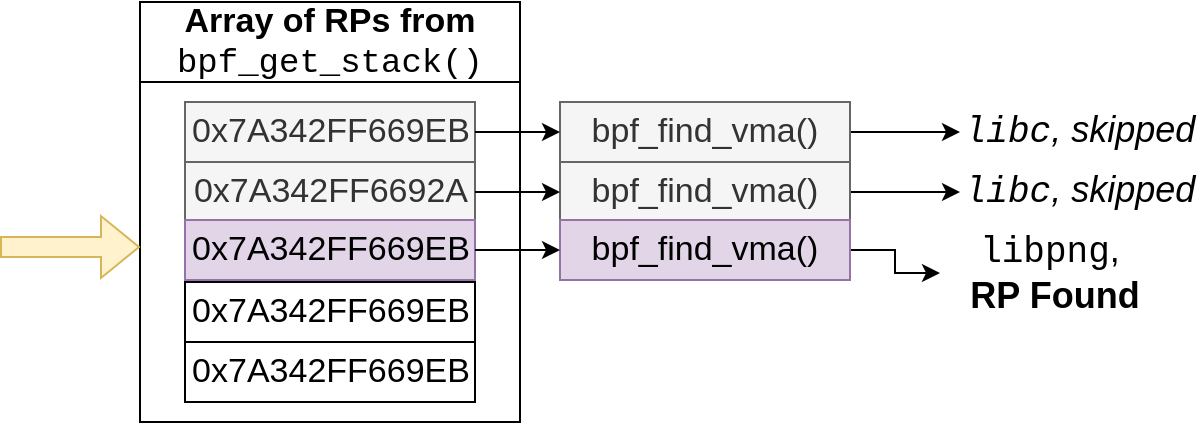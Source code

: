 <mxfile version="26.2.15">
  <diagram name="Page-1" id="tWgzAdI3QQmNZxRvzqAa">
    <mxGraphModel dx="1234" dy="917" grid="1" gridSize="10" guides="1" tooltips="1" connect="1" arrows="1" fold="1" page="1" pageScale="1" pageWidth="1169" pageHeight="827" math="0" shadow="0">
      <root>
        <mxCell id="0" />
        <mxCell id="1" parent="0" />
        <mxCell id="mMkqmVC8cNVeUdY0J543-37" value="Array of RPs from&lt;div&gt;&lt;span style=&quot;font-weight: normal;&quot;&gt;&lt;font face=&quot;Courier New&quot;&gt;bpf_get_stack()&lt;/font&gt;&lt;/span&gt;&lt;/div&gt;" style="swimlane;whiteSpace=wrap;html=1;startSize=40;fontSize=17;" vertex="1" parent="1">
          <mxGeometry x="140" y="20" width="190" height="210" as="geometry" />
        </mxCell>
        <mxCell id="mMkqmVC8cNVeUdY0J543-38" value="&lt;font style=&quot;font-size: 17px;&quot;&gt;0x7A342FF669EB&lt;/font&gt;" style="rounded=0;whiteSpace=wrap;html=1;fillColor=#f5f5f5;fontColor=#333333;strokeColor=#666666;" vertex="1" parent="mMkqmVC8cNVeUdY0J543-37">
          <mxGeometry x="22.5" y="50" width="145" height="30" as="geometry" />
        </mxCell>
        <mxCell id="mMkqmVC8cNVeUdY0J543-53" value="&lt;font style=&quot;font-size: 17px;&quot;&gt;0x7A342FF6692A&lt;/font&gt;" style="rounded=0;whiteSpace=wrap;html=1;fillColor=#f5f5f5;fontColor=#333333;strokeColor=#666666;" vertex="1" parent="mMkqmVC8cNVeUdY0J543-37">
          <mxGeometry x="22.5" y="80" width="145" height="30" as="geometry" />
        </mxCell>
        <mxCell id="mMkqmVC8cNVeUdY0J543-54" value="&lt;font style=&quot;font-size: 17px;&quot;&gt;0x7A342FF669EB&lt;/font&gt;" style="rounded=0;whiteSpace=wrap;html=1;fillColor=#e1d5e7;strokeColor=#9673a6;" vertex="1" parent="mMkqmVC8cNVeUdY0J543-37">
          <mxGeometry x="22.5" y="109" width="145" height="30" as="geometry" />
        </mxCell>
        <mxCell id="mMkqmVC8cNVeUdY0J543-55" value="&lt;font style=&quot;font-size: 17px;&quot;&gt;0x7A342FF669EB&lt;/font&gt;" style="rounded=0;whiteSpace=wrap;html=1;" vertex="1" parent="mMkqmVC8cNVeUdY0J543-37">
          <mxGeometry x="22.5" y="140" width="145" height="30" as="geometry" />
        </mxCell>
        <mxCell id="mMkqmVC8cNVeUdY0J543-56" value="&lt;font style=&quot;font-size: 17px;&quot;&gt;0x7A342FF669EB&lt;/font&gt;" style="rounded=0;whiteSpace=wrap;html=1;" vertex="1" parent="mMkqmVC8cNVeUdY0J543-37">
          <mxGeometry x="22.5" y="170" width="145" height="30" as="geometry" />
        </mxCell>
        <mxCell id="mMkqmVC8cNVeUdY0J543-57" value="" style="shape=flexArrow;endArrow=classic;html=1;rounded=0;fillColor=#fff2cc;strokeColor=#d6b656;" edge="1" parent="1">
          <mxGeometry width="50" height="50" relative="1" as="geometry">
            <mxPoint x="70" y="142.5" as="sourcePoint" />
            <mxPoint x="140" y="142.5" as="targetPoint" />
          </mxGeometry>
        </mxCell>
        <mxCell id="mMkqmVC8cNVeUdY0J543-58" value="libc&lt;font face=&quot;Helvetica&quot;&gt;, skipped&lt;/font&gt;" style="text;html=1;align=center;verticalAlign=middle;whiteSpace=wrap;rounded=0;fontSize=18;fontStyle=2;fontFamily=Courier New;" vertex="1" parent="1">
          <mxGeometry x="550" y="70" width="120" height="30" as="geometry" />
        </mxCell>
        <mxCell id="mMkqmVC8cNVeUdY0J543-60" value="&lt;span style=&quot;font-style: normal;&quot;&gt;libpng&lt;font face=&quot;Helvetica&quot;&gt;,&lt;/font&gt;&lt;/span&gt;&lt;div&gt;&lt;span style=&quot;font-style: normal;&quot;&gt;&lt;font face=&quot;Helvetica&quot;&gt;&amp;nbsp;&lt;b&gt;RP Found&lt;/b&gt;&lt;/font&gt;&lt;/span&gt;&lt;/div&gt;" style="text;html=1;align=center;verticalAlign=middle;whiteSpace=wrap;rounded=0;fontSize=18;fontStyle=2;fontFamily=Courier New;" vertex="1" parent="1">
          <mxGeometry x="540" y="130" width="110" height="51" as="geometry" />
        </mxCell>
        <mxCell id="mMkqmVC8cNVeUdY0J543-68" value="libc&lt;font face=&quot;Helvetica&quot;&gt;, skipped&lt;/font&gt;" style="text;html=1;align=center;verticalAlign=middle;whiteSpace=wrap;rounded=0;fontSize=18;fontStyle=2;fontFamily=Courier New;" vertex="1" parent="1">
          <mxGeometry x="550" y="100" width="120" height="30" as="geometry" />
        </mxCell>
        <mxCell id="mMkqmVC8cNVeUdY0J543-77" style="edgeStyle=orthogonalEdgeStyle;rounded=0;orthogonalLoop=1;jettySize=auto;html=1;exitX=1;exitY=0.5;exitDx=0;exitDy=0;" edge="1" parent="1" source="mMkqmVC8cNVeUdY0J543-71" target="mMkqmVC8cNVeUdY0J543-58">
          <mxGeometry relative="1" as="geometry" />
        </mxCell>
        <mxCell id="mMkqmVC8cNVeUdY0J543-71" value="&lt;font style=&quot;font-size: 17px;&quot;&gt;bpf_find_vma()&lt;/font&gt;" style="rounded=0;whiteSpace=wrap;html=1;fillColor=#f5f5f5;fontColor=#333333;strokeColor=#666666;" vertex="1" parent="1">
          <mxGeometry x="350" y="70" width="145" height="30" as="geometry" />
        </mxCell>
        <mxCell id="mMkqmVC8cNVeUdY0J543-79" style="edgeStyle=orthogonalEdgeStyle;rounded=0;orthogonalLoop=1;jettySize=auto;html=1;exitX=1;exitY=0.5;exitDx=0;exitDy=0;entryX=0;entryY=0.5;entryDx=0;entryDy=0;" edge="1" parent="1" source="mMkqmVC8cNVeUdY0J543-72" target="mMkqmVC8cNVeUdY0J543-68">
          <mxGeometry relative="1" as="geometry" />
        </mxCell>
        <mxCell id="mMkqmVC8cNVeUdY0J543-72" value="&lt;font style=&quot;font-size: 17px;&quot;&gt;bpf_find_vma()&lt;/font&gt;" style="rounded=0;whiteSpace=wrap;html=1;fillColor=#f5f5f5;fontColor=#333333;strokeColor=#666666;" vertex="1" parent="1">
          <mxGeometry x="350" y="100" width="145" height="30" as="geometry" />
        </mxCell>
        <mxCell id="mMkqmVC8cNVeUdY0J543-80" style="edgeStyle=orthogonalEdgeStyle;rounded=0;orthogonalLoop=1;jettySize=auto;html=1;exitX=1;exitY=0.5;exitDx=0;exitDy=0;entryX=0;entryY=0.5;entryDx=0;entryDy=0;" edge="1" parent="1" source="mMkqmVC8cNVeUdY0J543-73" target="mMkqmVC8cNVeUdY0J543-60">
          <mxGeometry relative="1" as="geometry" />
        </mxCell>
        <mxCell id="mMkqmVC8cNVeUdY0J543-73" value="&lt;font style=&quot;font-size: 17px;&quot;&gt;bpf_find_vma()&lt;/font&gt;" style="rounded=0;whiteSpace=wrap;html=1;fillColor=#e1d5e7;strokeColor=#9673a6;" vertex="1" parent="1">
          <mxGeometry x="350" y="129" width="145" height="30" as="geometry" />
        </mxCell>
        <mxCell id="mMkqmVC8cNVeUdY0J543-74" style="edgeStyle=orthogonalEdgeStyle;rounded=0;orthogonalLoop=1;jettySize=auto;html=1;exitX=1;exitY=0.5;exitDx=0;exitDy=0;entryX=0;entryY=0.5;entryDx=0;entryDy=0;" edge="1" parent="1" source="mMkqmVC8cNVeUdY0J543-38" target="mMkqmVC8cNVeUdY0J543-71">
          <mxGeometry relative="1" as="geometry" />
        </mxCell>
        <mxCell id="mMkqmVC8cNVeUdY0J543-75" style="edgeStyle=orthogonalEdgeStyle;rounded=0;orthogonalLoop=1;jettySize=auto;html=1;exitX=1;exitY=0.5;exitDx=0;exitDy=0;entryX=0;entryY=0.5;entryDx=0;entryDy=0;" edge="1" parent="1" source="mMkqmVC8cNVeUdY0J543-53" target="mMkqmVC8cNVeUdY0J543-72">
          <mxGeometry relative="1" as="geometry" />
        </mxCell>
        <mxCell id="mMkqmVC8cNVeUdY0J543-76" style="edgeStyle=orthogonalEdgeStyle;rounded=0;orthogonalLoop=1;jettySize=auto;html=1;exitX=1;exitY=0.5;exitDx=0;exitDy=0;entryX=0;entryY=0.5;entryDx=0;entryDy=0;" edge="1" parent="1" source="mMkqmVC8cNVeUdY0J543-54" target="mMkqmVC8cNVeUdY0J543-73">
          <mxGeometry relative="1" as="geometry" />
        </mxCell>
      </root>
    </mxGraphModel>
  </diagram>
</mxfile>
